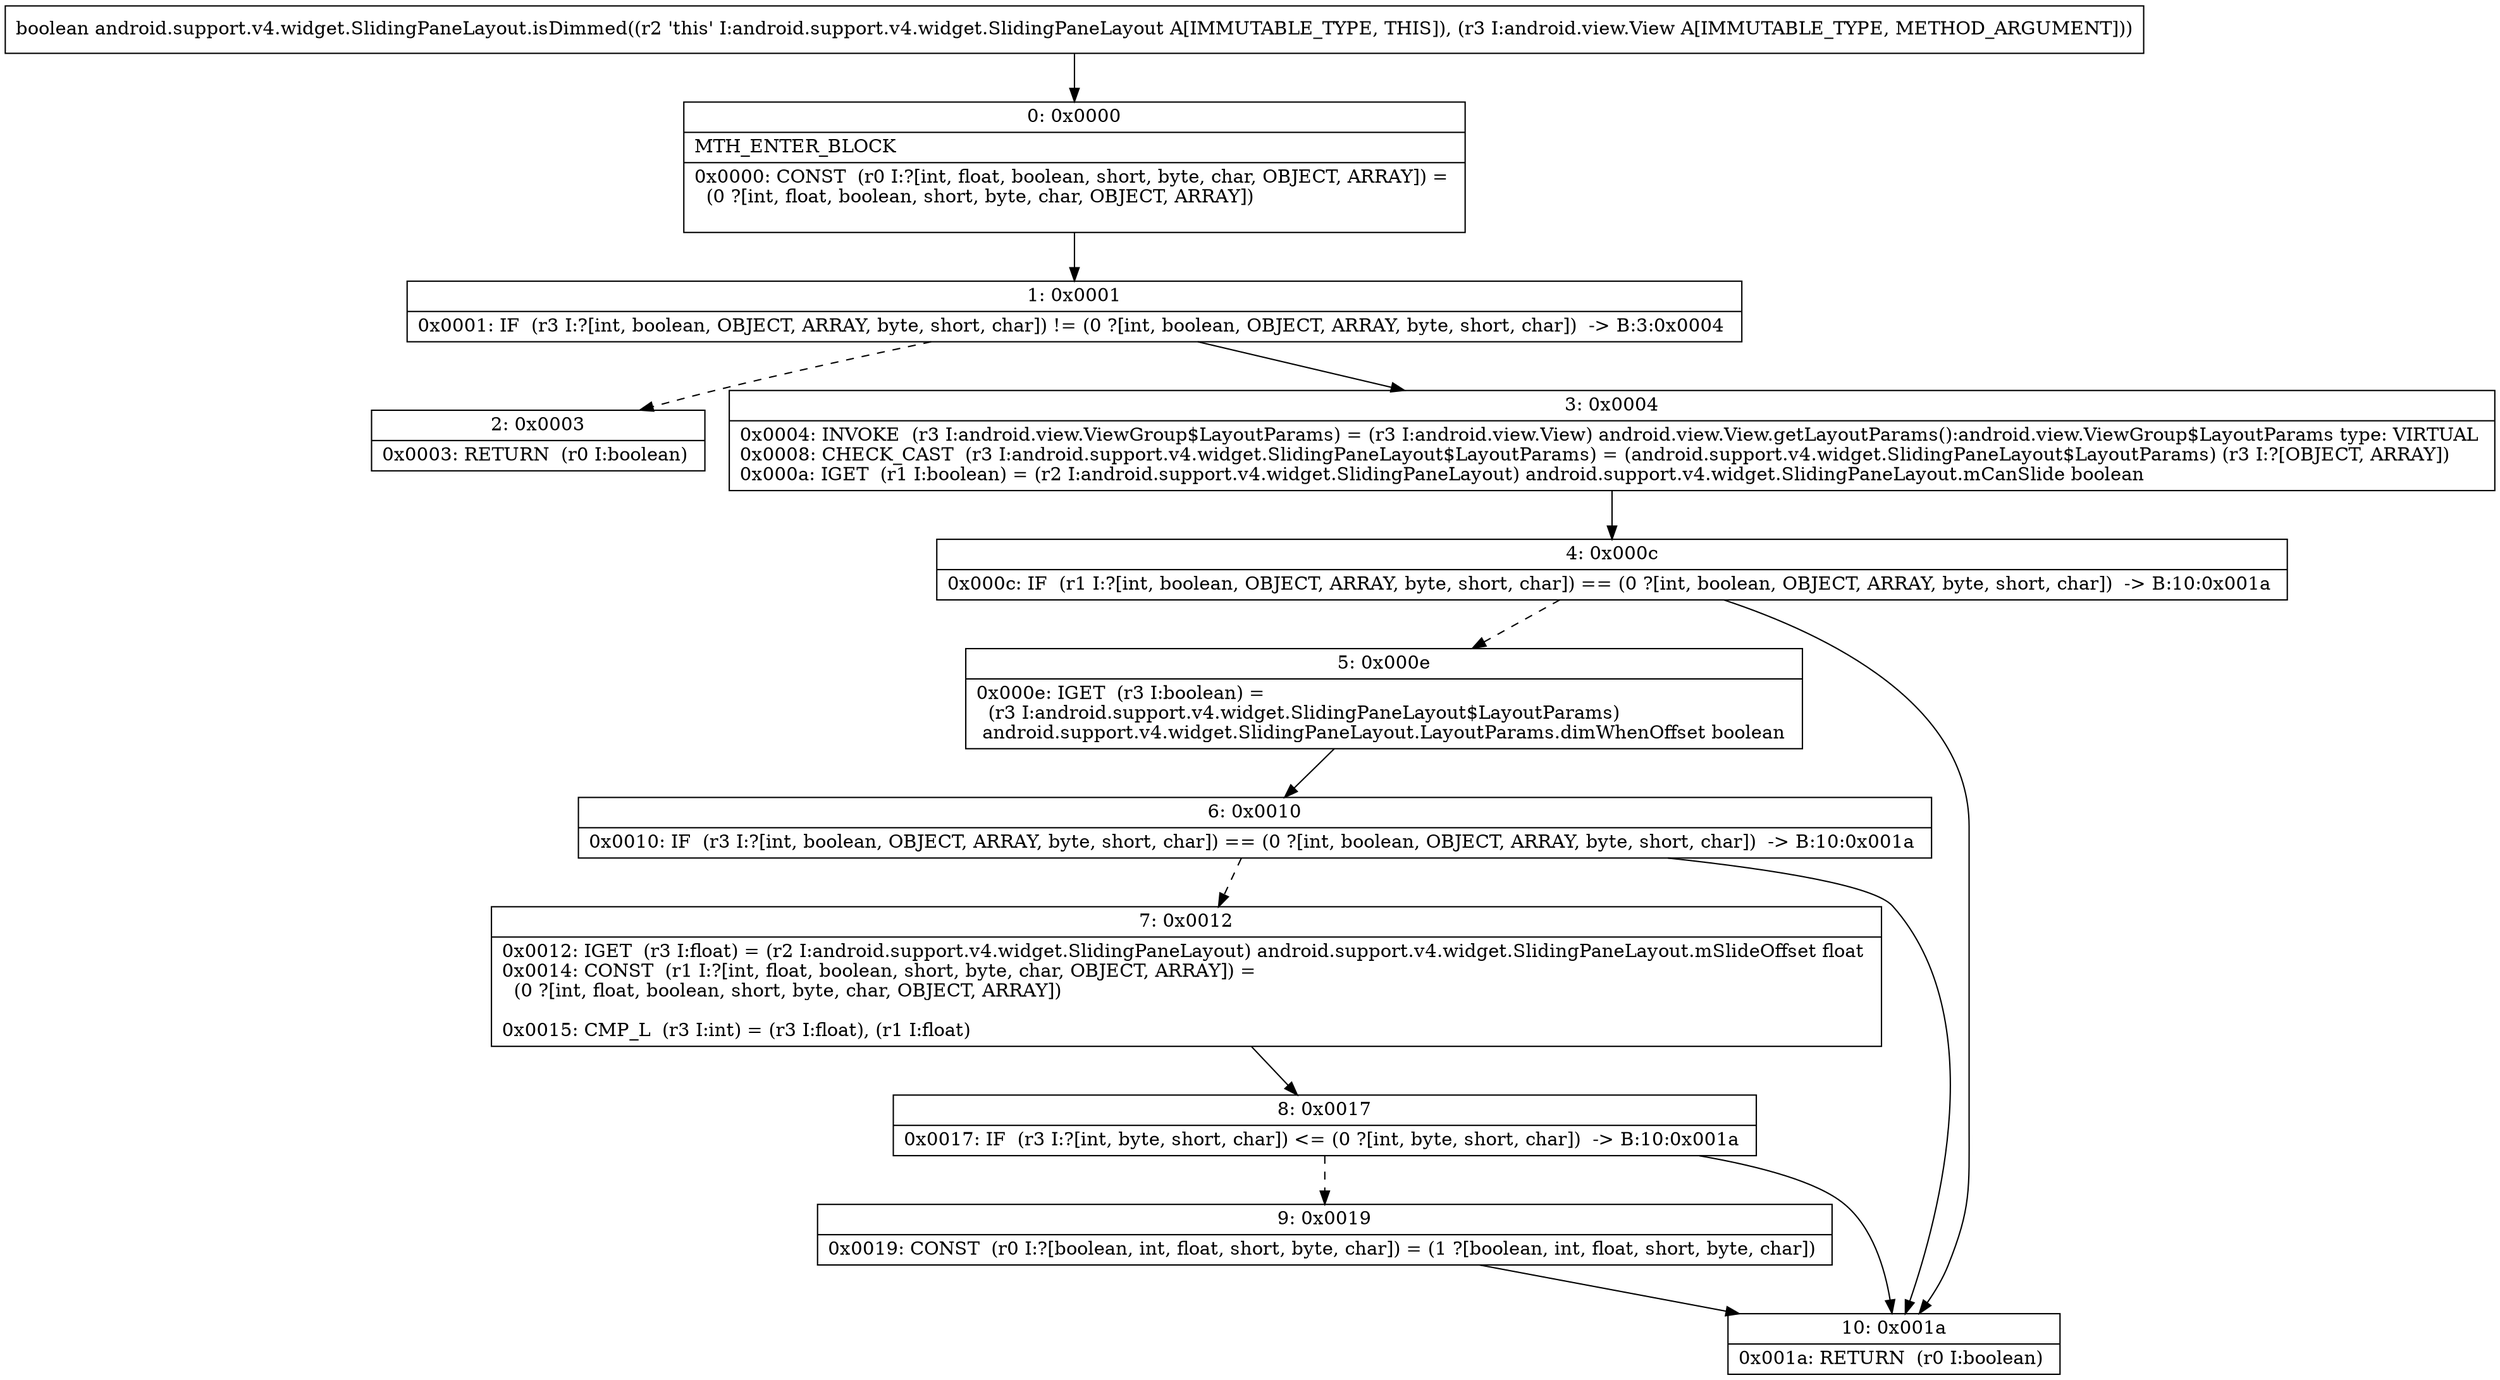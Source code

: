 digraph "CFG forandroid.support.v4.widget.SlidingPaneLayout.isDimmed(Landroid\/view\/View;)Z" {
Node_0 [shape=record,label="{0\:\ 0x0000|MTH_ENTER_BLOCK\l|0x0000: CONST  (r0 I:?[int, float, boolean, short, byte, char, OBJECT, ARRAY]) = \l  (0 ?[int, float, boolean, short, byte, char, OBJECT, ARRAY])\l \l}"];
Node_1 [shape=record,label="{1\:\ 0x0001|0x0001: IF  (r3 I:?[int, boolean, OBJECT, ARRAY, byte, short, char]) != (0 ?[int, boolean, OBJECT, ARRAY, byte, short, char])  \-\> B:3:0x0004 \l}"];
Node_2 [shape=record,label="{2\:\ 0x0003|0x0003: RETURN  (r0 I:boolean) \l}"];
Node_3 [shape=record,label="{3\:\ 0x0004|0x0004: INVOKE  (r3 I:android.view.ViewGroup$LayoutParams) = (r3 I:android.view.View) android.view.View.getLayoutParams():android.view.ViewGroup$LayoutParams type: VIRTUAL \l0x0008: CHECK_CAST  (r3 I:android.support.v4.widget.SlidingPaneLayout$LayoutParams) = (android.support.v4.widget.SlidingPaneLayout$LayoutParams) (r3 I:?[OBJECT, ARRAY]) \l0x000a: IGET  (r1 I:boolean) = (r2 I:android.support.v4.widget.SlidingPaneLayout) android.support.v4.widget.SlidingPaneLayout.mCanSlide boolean \l}"];
Node_4 [shape=record,label="{4\:\ 0x000c|0x000c: IF  (r1 I:?[int, boolean, OBJECT, ARRAY, byte, short, char]) == (0 ?[int, boolean, OBJECT, ARRAY, byte, short, char])  \-\> B:10:0x001a \l}"];
Node_5 [shape=record,label="{5\:\ 0x000e|0x000e: IGET  (r3 I:boolean) = \l  (r3 I:android.support.v4.widget.SlidingPaneLayout$LayoutParams)\l android.support.v4.widget.SlidingPaneLayout.LayoutParams.dimWhenOffset boolean \l}"];
Node_6 [shape=record,label="{6\:\ 0x0010|0x0010: IF  (r3 I:?[int, boolean, OBJECT, ARRAY, byte, short, char]) == (0 ?[int, boolean, OBJECT, ARRAY, byte, short, char])  \-\> B:10:0x001a \l}"];
Node_7 [shape=record,label="{7\:\ 0x0012|0x0012: IGET  (r3 I:float) = (r2 I:android.support.v4.widget.SlidingPaneLayout) android.support.v4.widget.SlidingPaneLayout.mSlideOffset float \l0x0014: CONST  (r1 I:?[int, float, boolean, short, byte, char, OBJECT, ARRAY]) = \l  (0 ?[int, float, boolean, short, byte, char, OBJECT, ARRAY])\l \l0x0015: CMP_L  (r3 I:int) = (r3 I:float), (r1 I:float) \l}"];
Node_8 [shape=record,label="{8\:\ 0x0017|0x0017: IF  (r3 I:?[int, byte, short, char]) \<= (0 ?[int, byte, short, char])  \-\> B:10:0x001a \l}"];
Node_9 [shape=record,label="{9\:\ 0x0019|0x0019: CONST  (r0 I:?[boolean, int, float, short, byte, char]) = (1 ?[boolean, int, float, short, byte, char]) \l}"];
Node_10 [shape=record,label="{10\:\ 0x001a|0x001a: RETURN  (r0 I:boolean) \l}"];
MethodNode[shape=record,label="{boolean android.support.v4.widget.SlidingPaneLayout.isDimmed((r2 'this' I:android.support.v4.widget.SlidingPaneLayout A[IMMUTABLE_TYPE, THIS]), (r3 I:android.view.View A[IMMUTABLE_TYPE, METHOD_ARGUMENT])) }"];
MethodNode -> Node_0;
Node_0 -> Node_1;
Node_1 -> Node_2[style=dashed];
Node_1 -> Node_3;
Node_3 -> Node_4;
Node_4 -> Node_5[style=dashed];
Node_4 -> Node_10;
Node_5 -> Node_6;
Node_6 -> Node_7[style=dashed];
Node_6 -> Node_10;
Node_7 -> Node_8;
Node_8 -> Node_9[style=dashed];
Node_8 -> Node_10;
Node_9 -> Node_10;
}

